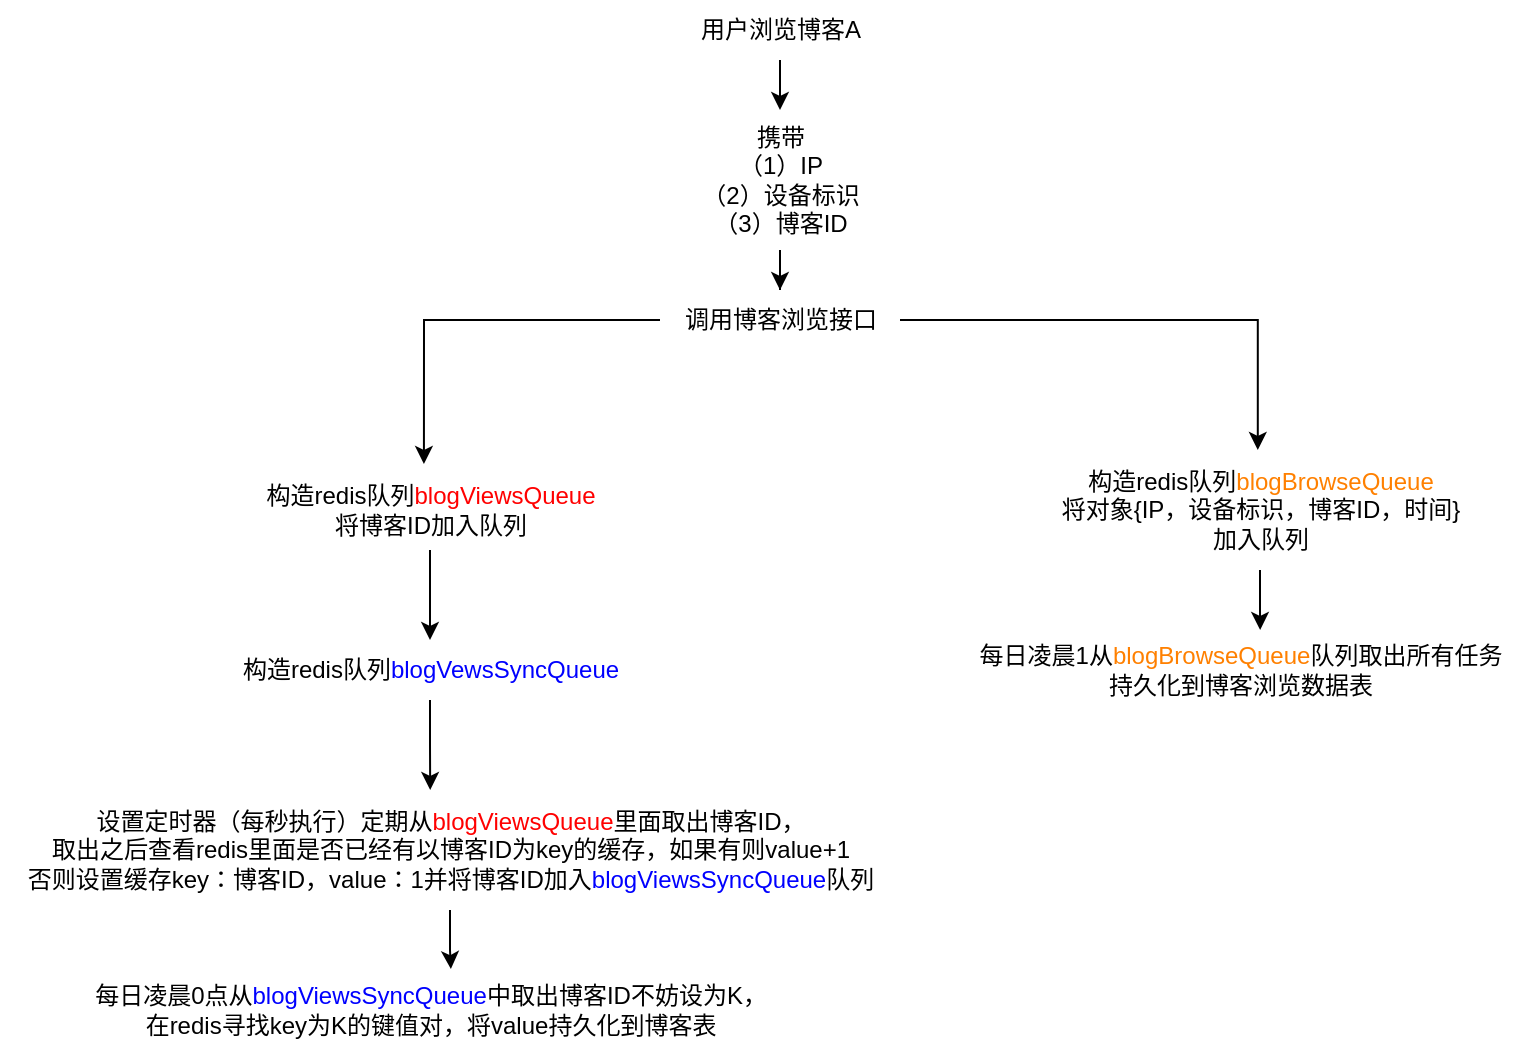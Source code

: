 <mxfile version="20.8.20" type="github">
  <diagram name="第 1 页" id="vIqXAc0gd95hArHaUAIa">
    <mxGraphModel dx="1781" dy="616" grid="1" gridSize="10" guides="1" tooltips="1" connect="1" arrows="1" fold="1" page="1" pageScale="1" pageWidth="827" pageHeight="1169" math="0" shadow="0">
      <root>
        <mxCell id="0" />
        <mxCell id="1" parent="0" />
        <mxCell id="ji_brwV9mI_R7om9VfdI-31" style="edgeStyle=orthogonalEdgeStyle;rounded=0;orthogonalLoop=1;jettySize=auto;html=1;" edge="1" parent="1" source="ji_brwV9mI_R7om9VfdI-3" target="ji_brwV9mI_R7om9VfdI-7">
          <mxGeometry relative="1" as="geometry" />
        </mxCell>
        <mxCell id="ji_brwV9mI_R7om9VfdI-3" value="用户浏览博客A" style="text;html=1;align=center;verticalAlign=middle;resizable=0;points=[];autosize=1;strokeColor=none;fillColor=none;" vertex="1" parent="1">
          <mxGeometry x="220" y="145" width="100" height="30" as="geometry" />
        </mxCell>
        <mxCell id="ji_brwV9mI_R7om9VfdI-28" style="edgeStyle=orthogonalEdgeStyle;rounded=0;orthogonalLoop=1;jettySize=auto;html=1;entryX=0.495;entryY=0;entryDx=0;entryDy=0;entryPerimeter=0;" edge="1" parent="1" source="ji_brwV9mI_R7om9VfdI-4" target="ji_brwV9mI_R7om9VfdI-17">
          <mxGeometry relative="1" as="geometry" />
        </mxCell>
        <mxCell id="ji_brwV9mI_R7om9VfdI-29" style="edgeStyle=orthogonalEdgeStyle;rounded=0;orthogonalLoop=1;jettySize=auto;html=1;entryX=0.484;entryY=-0.075;entryDx=0;entryDy=0;entryPerimeter=0;" edge="1" parent="1" source="ji_brwV9mI_R7om9VfdI-4" target="ji_brwV9mI_R7om9VfdI-9">
          <mxGeometry relative="1" as="geometry">
            <Array as="points">
              <mxPoint x="92" y="305" />
            </Array>
          </mxGeometry>
        </mxCell>
        <mxCell id="ji_brwV9mI_R7om9VfdI-4" value="调用博客浏览接口" style="text;html=1;align=center;verticalAlign=middle;resizable=0;points=[];autosize=1;strokeColor=none;fillColor=none;" vertex="1" parent="1">
          <mxGeometry x="210" y="290" width="120" height="30" as="geometry" />
        </mxCell>
        <mxCell id="ji_brwV9mI_R7om9VfdI-30" style="edgeStyle=orthogonalEdgeStyle;rounded=0;orthogonalLoop=1;jettySize=auto;html=1;" edge="1" parent="1" source="ji_brwV9mI_R7om9VfdI-7" target="ji_brwV9mI_R7om9VfdI-4">
          <mxGeometry relative="1" as="geometry" />
        </mxCell>
        <mxCell id="ji_brwV9mI_R7om9VfdI-7" value="携带&lt;br&gt;（1）IP&lt;br&gt;（2）设备标识&lt;br&gt;（3）博客ID" style="text;html=1;align=center;verticalAlign=middle;resizable=0;points=[];autosize=1;strokeColor=none;fillColor=none;" vertex="1" parent="1">
          <mxGeometry x="220" y="200" width="100" height="70" as="geometry" />
        </mxCell>
        <mxCell id="ji_brwV9mI_R7om9VfdI-19" style="edgeStyle=orthogonalEdgeStyle;rounded=0;orthogonalLoop=1;jettySize=auto;html=1;" edge="1" parent="1" source="ji_brwV9mI_R7om9VfdI-9" target="ji_brwV9mI_R7om9VfdI-14">
          <mxGeometry relative="1" as="geometry" />
        </mxCell>
        <mxCell id="ji_brwV9mI_R7om9VfdI-9" value="构造redis队列&lt;font color=&quot;#ff0000&quot;&gt;blogViewsQueue&lt;/font&gt;&lt;br&gt;将博客ID加入队列" style="text;html=1;align=center;verticalAlign=middle;resizable=0;points=[];autosize=1;strokeColor=none;fillColor=none;" vertex="1" parent="1">
          <mxGeometry y="380" width="190" height="40" as="geometry" />
        </mxCell>
        <mxCell id="ji_brwV9mI_R7om9VfdI-24" style="edgeStyle=orthogonalEdgeStyle;rounded=0;orthogonalLoop=1;jettySize=auto;html=1;entryX=0.529;entryY=-0.012;entryDx=0;entryDy=0;entryPerimeter=0;" edge="1" parent="1" source="ji_brwV9mI_R7om9VfdI-10" target="ji_brwV9mI_R7om9VfdI-15">
          <mxGeometry relative="1" as="geometry" />
        </mxCell>
        <mxCell id="ji_brwV9mI_R7om9VfdI-10" value="设置定时器（每秒执行）定期从&lt;font color=&quot;#ff0000&quot;&gt;blogViewsQueue&lt;/font&gt;里面取出博客ID，&lt;br&gt;取出之后查看redis里面是否已经有以博客ID为key的缓存，如果有则value+1&lt;br&gt;否则设置缓存key：博客ID，value：1并将博客ID加入&lt;font color=&quot;#0000ff&quot;&gt;blogViewsSyncQueue&lt;/font&gt;队列" style="text;html=1;align=center;verticalAlign=middle;resizable=0;points=[];autosize=1;strokeColor=none;fillColor=none;" vertex="1" parent="1">
          <mxGeometry x="-120" y="540" width="450" height="60" as="geometry" />
        </mxCell>
        <mxCell id="ji_brwV9mI_R7om9VfdI-21" style="edgeStyle=orthogonalEdgeStyle;rounded=0;orthogonalLoop=1;jettySize=auto;html=1;entryX=0.478;entryY=0;entryDx=0;entryDy=0;entryPerimeter=0;" edge="1" parent="1" source="ji_brwV9mI_R7om9VfdI-14" target="ji_brwV9mI_R7om9VfdI-10">
          <mxGeometry relative="1" as="geometry" />
        </mxCell>
        <mxCell id="ji_brwV9mI_R7om9VfdI-14" value="构造redis队列&lt;font color=&quot;#0000ff&quot;&gt;blogVewsSyncQueue&lt;/font&gt;" style="text;html=1;align=center;verticalAlign=middle;resizable=0;points=[];autosize=1;strokeColor=none;fillColor=none;" vertex="1" parent="1">
          <mxGeometry x="-10" y="465" width="210" height="30" as="geometry" />
        </mxCell>
        <mxCell id="ji_brwV9mI_R7om9VfdI-15" value="每日凌晨0点从&lt;font color=&quot;#0000ff&quot;&gt;blogViewsSyncQueue&lt;/font&gt;中取出博客ID不妨设为K，&lt;br&gt;在redis寻找key为K的键值对，将value持久化到博客表" style="text;html=1;align=center;verticalAlign=middle;resizable=0;points=[];autosize=1;strokeColor=none;fillColor=none;" vertex="1" parent="1">
          <mxGeometry x="-85" y="630" width="360" height="40" as="geometry" />
        </mxCell>
        <mxCell id="ji_brwV9mI_R7om9VfdI-27" style="edgeStyle=orthogonalEdgeStyle;rounded=0;orthogonalLoop=1;jettySize=auto;html=1;entryX=0.536;entryY=0;entryDx=0;entryDy=0;entryPerimeter=0;" edge="1" parent="1" source="ji_brwV9mI_R7om9VfdI-17" target="ji_brwV9mI_R7om9VfdI-26">
          <mxGeometry relative="1" as="geometry" />
        </mxCell>
        <mxCell id="ji_brwV9mI_R7om9VfdI-17" value="构造redis队列&lt;font color=&quot;#ff8000&quot;&gt;blogBrowseQueue&lt;/font&gt;&lt;br style=&quot;border-color: var(--border-color);&quot;&gt;将对象{IP，设备标识，博客ID，时间}&lt;br style=&quot;border-color: var(--border-color);&quot;&gt;加入队列" style="text;html=1;align=center;verticalAlign=middle;resizable=0;points=[];autosize=1;strokeColor=none;fillColor=none;" vertex="1" parent="1">
          <mxGeometry x="400" y="370" width="220" height="60" as="geometry" />
        </mxCell>
        <mxCell id="ji_brwV9mI_R7om9VfdI-26" value="每日凌晨1从&lt;font color=&quot;#ff8000&quot;&gt;blogBrowseQueue&lt;/font&gt;队列取出所有任务&lt;br&gt;持久化到博客浏览数据表" style="text;html=1;align=center;verticalAlign=middle;resizable=0;points=[];autosize=1;strokeColor=none;fillColor=none;" vertex="1" parent="1">
          <mxGeometry x="360" y="460" width="280" height="40" as="geometry" />
        </mxCell>
      </root>
    </mxGraphModel>
  </diagram>
</mxfile>
